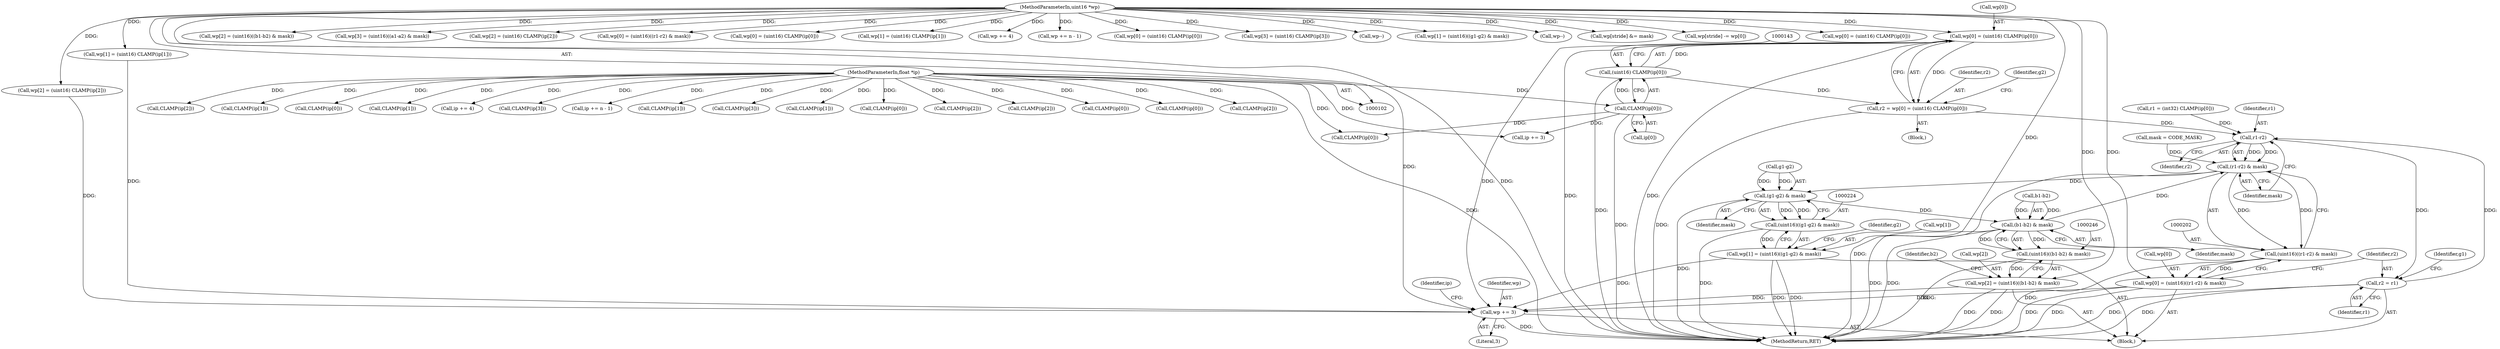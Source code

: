 digraph "0_libtiff_83a4b92815ea04969d494416eaae3d4c6b338e4a#diff-c8b4b355f9b5c06d585b23138e1c185f_1@array" {
"1000138" [label="(Call,wp[0] = (uint16) CLAMP(ip[0]))"];
"1000106" [label="(MethodParameterIn,uint16 *wp)"];
"1000142" [label="(Call,(uint16) CLAMP(ip[0]))"];
"1000144" [label="(Call,CLAMP(ip[0]))"];
"1000103" [label="(MethodParameterIn,float *ip)"];
"1000136" [label="(Call,r2 = wp[0] = (uint16) CLAMP(ip[0]))"];
"1000204" [label="(Call,r1-r2)"];
"1000203" [label="(Call,(r1-r2) & mask)"];
"1000201" [label="(Call,(uint16)((r1-r2) & mask))"];
"1000197" [label="(Call,wp[0] = (uint16)((r1-r2) & mask))"];
"1000183" [label="(Call,wp += 3)"];
"1000225" [label="(Call,(g1-g2) & mask)"];
"1000223" [label="(Call,(uint16)((g1-g2) & mask))"];
"1000219" [label="(Call,wp[1] = (uint16)((g1-g2) & mask))"];
"1000247" [label="(Call,(b1-b2) & mask)"];
"1000245" [label="(Call,(uint16)((b1-b2) & mask))"];
"1000241" [label="(Call,wp[2] = (uint16)((b1-b2) & mask))"];
"1000208" [label="(Call,r2 = r1)"];
"1000123" [label="(Call,mask = CODE_MASK)"];
"1000183" [label="(Call,wp += 3)"];
"1000179" [label="(Block,)"];
"1000168" [label="(Call,CLAMP(ip[2]))"];
"1000223" [label="(Call,(uint16)((g1-g2) & mask))"];
"1000137" [label="(Identifier,r2)"];
"1000150" [label="(Call,wp[1] = (uint16) CLAMP(ip[1]))"];
"1000156" [label="(Call,CLAMP(ip[1]))"];
"1000220" [label="(Call,wp[1])"];
"1000162" [label="(Call,wp[2] = (uint16) CLAMP(ip[2]))"];
"1000378" [label="(Call,wp[2] = (uint16)((b1-b2) & mask))"];
"1000206" [label="(Identifier,r2)"];
"1000187" [label="(Identifier,ip)"];
"1000330" [label="(Call,CLAMP(ip[0]))"];
"1000185" [label="(Literal,3)"];
"1000400" [label="(Call,wp[3] = (uint16)((a1-a2) & mask))"];
"1000212" [label="(Identifier,g1)"];
"1000139" [label="(Call,wp[0])"];
"1000287" [label="(Call,wp[2] = (uint16) CLAMP(ip[2]))"];
"1000334" [label="(Call,wp[0] = (uint16)((r1-r2) & mask))"];
"1000144" [label="(Call,CLAMP(ip[0]))"];
"1000263" [label="(Call,wp[0] = (uint16) CLAMP(ip[0]))"];
"1000193" [label="(Call,CLAMP(ip[0]))"];
"1000207" [label="(Identifier,mask)"];
"1000281" [label="(Call,CLAMP(ip[1]))"];
"1000323" [label="(Call,ip += 4)"];
"1000275" [label="(Call,wp[1] = (uint16) CLAMP(ip[1]))"];
"1000226" [label="(Call,g1-g2)"];
"1000242" [label="(Call,wp[2])"];
"1000210" [label="(Identifier,r1)"];
"1000106" [label="(MethodParameterIn,uint16 *wp)"];
"1000320" [label="(Call,wp += 4)"];
"1000231" [label="(Identifier,g2)"];
"1000247" [label="(Call,(b1-b2) & mask)"];
"1000421" [label="(Call,wp += n - 1)"];
"1000465" [label="(Call,wp[0] = (uint16) CLAMP(ip[0]))"];
"1000299" [label="(Call,wp[3] = (uint16) CLAMP(ip[3]))"];
"1000305" [label="(Call,CLAMP(ip[3]))"];
"1000229" [label="(Identifier,mask)"];
"1000225" [label="(Call,(g1-g2) & mask)"];
"1000186" [label="(Call,ip += 3)"];
"1000416" [label="(Call,ip += n - 1)"];
"1000215" [label="(Call,CLAMP(ip[1]))"];
"1000396" [label="(Call,CLAMP(ip[3]))"];
"1000248" [label="(Call,b1-b2)"];
"1000241" [label="(Call,wp[2] = (uint16)((b1-b2) & mask))"];
"1000458" [label="(Call,wp--)"];
"1000208" [label="(Call,r2 = r1)"];
"1000138" [label="(Call,wp[0] = (uint16) CLAMP(ip[0]))"];
"1000352" [label="(Call,CLAMP(ip[1]))"];
"1000356" [label="(Call,wp[1] = (uint16)((g1-g2) & mask))"];
"1000145" [label="(Call,ip[0])"];
"1000269" [label="(Call,CLAMP(ip[0]))"];
"1000475" [label="(Call,wp--)"];
"1000103" [label="(MethodParameterIn,float *ip)"];
"1000237" [label="(Call,CLAMP(ip[2]))"];
"1000189" [label="(Call,r1 = (int32) CLAMP(ip[0]))"];
"1000374" [label="(Call,CLAMP(ip[2]))"];
"1000201" [label="(Call,(uint16)((r1-r2) & mask))"];
"1000453" [label="(Call,wp[stride] &= mask)"];
"1000136" [label="(Call,r2 = wp[0] = (uint16) CLAMP(ip[0]))"];
"1000446" [label="(Call,wp[stride] -= wp[0])"];
"1000135" [label="(Block,)"];
"1000209" [label="(Identifier,r2)"];
"1000477" [label="(MethodReturn,RET)"];
"1000253" [label="(Identifier,b2)"];
"1000471" [label="(Call,CLAMP(ip[0]))"];
"1000205" [label="(Identifier,r1)"];
"1000204" [label="(Call,r1-r2)"];
"1000442" [label="(Call,CLAMP(ip[0]))"];
"1000219" [label="(Call,wp[1] = (uint16)((g1-g2) & mask))"];
"1000203" [label="(Call,(r1-r2) & mask)"];
"1000251" [label="(Identifier,mask)"];
"1000198" [label="(Call,wp[0])"];
"1000436" [label="(Call,wp[0] = (uint16) CLAMP(ip[0]))"];
"1000149" [label="(Identifier,g2)"];
"1000293" [label="(Call,CLAMP(ip[2]))"];
"1000245" [label="(Call,(uint16)((b1-b2) & mask))"];
"1000142" [label="(Call,(uint16) CLAMP(ip[0]))"];
"1000197" [label="(Call,wp[0] = (uint16)((r1-r2) & mask))"];
"1000184" [label="(Identifier,wp)"];
"1000138" -> "1000136"  [label="AST: "];
"1000138" -> "1000142"  [label="CFG: "];
"1000139" -> "1000138"  [label="AST: "];
"1000142" -> "1000138"  [label="AST: "];
"1000136" -> "1000138"  [label="CFG: "];
"1000138" -> "1000477"  [label="DDG: "];
"1000138" -> "1000477"  [label="DDG: "];
"1000138" -> "1000136"  [label="DDG: "];
"1000106" -> "1000138"  [label="DDG: "];
"1000142" -> "1000138"  [label="DDG: "];
"1000138" -> "1000183"  [label="DDG: "];
"1000106" -> "1000102"  [label="AST: "];
"1000106" -> "1000477"  [label="DDG: "];
"1000106" -> "1000150"  [label="DDG: "];
"1000106" -> "1000162"  [label="DDG: "];
"1000106" -> "1000183"  [label="DDG: "];
"1000106" -> "1000197"  [label="DDG: "];
"1000106" -> "1000219"  [label="DDG: "];
"1000106" -> "1000241"  [label="DDG: "];
"1000106" -> "1000263"  [label="DDG: "];
"1000106" -> "1000275"  [label="DDG: "];
"1000106" -> "1000287"  [label="DDG: "];
"1000106" -> "1000299"  [label="DDG: "];
"1000106" -> "1000320"  [label="DDG: "];
"1000106" -> "1000334"  [label="DDG: "];
"1000106" -> "1000356"  [label="DDG: "];
"1000106" -> "1000378"  [label="DDG: "];
"1000106" -> "1000400"  [label="DDG: "];
"1000106" -> "1000421"  [label="DDG: "];
"1000106" -> "1000436"  [label="DDG: "];
"1000106" -> "1000446"  [label="DDG: "];
"1000106" -> "1000453"  [label="DDG: "];
"1000106" -> "1000458"  [label="DDG: "];
"1000106" -> "1000465"  [label="DDG: "];
"1000106" -> "1000475"  [label="DDG: "];
"1000142" -> "1000144"  [label="CFG: "];
"1000143" -> "1000142"  [label="AST: "];
"1000144" -> "1000142"  [label="AST: "];
"1000142" -> "1000477"  [label="DDG: "];
"1000142" -> "1000136"  [label="DDG: "];
"1000144" -> "1000142"  [label="DDG: "];
"1000144" -> "1000145"  [label="CFG: "];
"1000145" -> "1000144"  [label="AST: "];
"1000144" -> "1000477"  [label="DDG: "];
"1000103" -> "1000144"  [label="DDG: "];
"1000144" -> "1000186"  [label="DDG: "];
"1000144" -> "1000193"  [label="DDG: "];
"1000103" -> "1000102"  [label="AST: "];
"1000103" -> "1000477"  [label="DDG: "];
"1000103" -> "1000156"  [label="DDG: "];
"1000103" -> "1000168"  [label="DDG: "];
"1000103" -> "1000186"  [label="DDG: "];
"1000103" -> "1000193"  [label="DDG: "];
"1000103" -> "1000215"  [label="DDG: "];
"1000103" -> "1000237"  [label="DDG: "];
"1000103" -> "1000269"  [label="DDG: "];
"1000103" -> "1000281"  [label="DDG: "];
"1000103" -> "1000293"  [label="DDG: "];
"1000103" -> "1000305"  [label="DDG: "];
"1000103" -> "1000323"  [label="DDG: "];
"1000103" -> "1000330"  [label="DDG: "];
"1000103" -> "1000352"  [label="DDG: "];
"1000103" -> "1000374"  [label="DDG: "];
"1000103" -> "1000396"  [label="DDG: "];
"1000103" -> "1000416"  [label="DDG: "];
"1000103" -> "1000442"  [label="DDG: "];
"1000103" -> "1000471"  [label="DDG: "];
"1000136" -> "1000135"  [label="AST: "];
"1000137" -> "1000136"  [label="AST: "];
"1000149" -> "1000136"  [label="CFG: "];
"1000136" -> "1000477"  [label="DDG: "];
"1000136" -> "1000204"  [label="DDG: "];
"1000204" -> "1000203"  [label="AST: "];
"1000204" -> "1000206"  [label="CFG: "];
"1000205" -> "1000204"  [label="AST: "];
"1000206" -> "1000204"  [label="AST: "];
"1000207" -> "1000204"  [label="CFG: "];
"1000204" -> "1000203"  [label="DDG: "];
"1000204" -> "1000203"  [label="DDG: "];
"1000189" -> "1000204"  [label="DDG: "];
"1000208" -> "1000204"  [label="DDG: "];
"1000204" -> "1000208"  [label="DDG: "];
"1000203" -> "1000201"  [label="AST: "];
"1000203" -> "1000207"  [label="CFG: "];
"1000207" -> "1000203"  [label="AST: "];
"1000201" -> "1000203"  [label="CFG: "];
"1000203" -> "1000477"  [label="DDG: "];
"1000203" -> "1000201"  [label="DDG: "];
"1000203" -> "1000201"  [label="DDG: "];
"1000247" -> "1000203"  [label="DDG: "];
"1000123" -> "1000203"  [label="DDG: "];
"1000203" -> "1000225"  [label="DDG: "];
"1000201" -> "1000197"  [label="AST: "];
"1000202" -> "1000201"  [label="AST: "];
"1000197" -> "1000201"  [label="CFG: "];
"1000201" -> "1000477"  [label="DDG: "];
"1000201" -> "1000197"  [label="DDG: "];
"1000197" -> "1000179"  [label="AST: "];
"1000198" -> "1000197"  [label="AST: "];
"1000209" -> "1000197"  [label="CFG: "];
"1000197" -> "1000477"  [label="DDG: "];
"1000197" -> "1000477"  [label="DDG: "];
"1000197" -> "1000183"  [label="DDG: "];
"1000183" -> "1000179"  [label="AST: "];
"1000183" -> "1000185"  [label="CFG: "];
"1000184" -> "1000183"  [label="AST: "];
"1000185" -> "1000183"  [label="AST: "];
"1000187" -> "1000183"  [label="CFG: "];
"1000183" -> "1000477"  [label="DDG: "];
"1000150" -> "1000183"  [label="DDG: "];
"1000162" -> "1000183"  [label="DDG: "];
"1000241" -> "1000183"  [label="DDG: "];
"1000219" -> "1000183"  [label="DDG: "];
"1000225" -> "1000223"  [label="AST: "];
"1000225" -> "1000229"  [label="CFG: "];
"1000226" -> "1000225"  [label="AST: "];
"1000229" -> "1000225"  [label="AST: "];
"1000223" -> "1000225"  [label="CFG: "];
"1000225" -> "1000477"  [label="DDG: "];
"1000225" -> "1000223"  [label="DDG: "];
"1000225" -> "1000223"  [label="DDG: "];
"1000226" -> "1000225"  [label="DDG: "];
"1000226" -> "1000225"  [label="DDG: "];
"1000225" -> "1000247"  [label="DDG: "];
"1000223" -> "1000219"  [label="AST: "];
"1000224" -> "1000223"  [label="AST: "];
"1000219" -> "1000223"  [label="CFG: "];
"1000223" -> "1000477"  [label="DDG: "];
"1000223" -> "1000219"  [label="DDG: "];
"1000219" -> "1000179"  [label="AST: "];
"1000220" -> "1000219"  [label="AST: "];
"1000231" -> "1000219"  [label="CFG: "];
"1000219" -> "1000477"  [label="DDG: "];
"1000219" -> "1000477"  [label="DDG: "];
"1000247" -> "1000245"  [label="AST: "];
"1000247" -> "1000251"  [label="CFG: "];
"1000248" -> "1000247"  [label="AST: "];
"1000251" -> "1000247"  [label="AST: "];
"1000245" -> "1000247"  [label="CFG: "];
"1000247" -> "1000477"  [label="DDG: "];
"1000247" -> "1000477"  [label="DDG: "];
"1000247" -> "1000245"  [label="DDG: "];
"1000247" -> "1000245"  [label="DDG: "];
"1000248" -> "1000247"  [label="DDG: "];
"1000248" -> "1000247"  [label="DDG: "];
"1000245" -> "1000241"  [label="AST: "];
"1000246" -> "1000245"  [label="AST: "];
"1000241" -> "1000245"  [label="CFG: "];
"1000245" -> "1000477"  [label="DDG: "];
"1000245" -> "1000241"  [label="DDG: "];
"1000241" -> "1000179"  [label="AST: "];
"1000242" -> "1000241"  [label="AST: "];
"1000253" -> "1000241"  [label="CFG: "];
"1000241" -> "1000477"  [label="DDG: "];
"1000241" -> "1000477"  [label="DDG: "];
"1000208" -> "1000179"  [label="AST: "];
"1000208" -> "1000210"  [label="CFG: "];
"1000209" -> "1000208"  [label="AST: "];
"1000210" -> "1000208"  [label="AST: "];
"1000212" -> "1000208"  [label="CFG: "];
"1000208" -> "1000477"  [label="DDG: "];
"1000208" -> "1000477"  [label="DDG: "];
}

